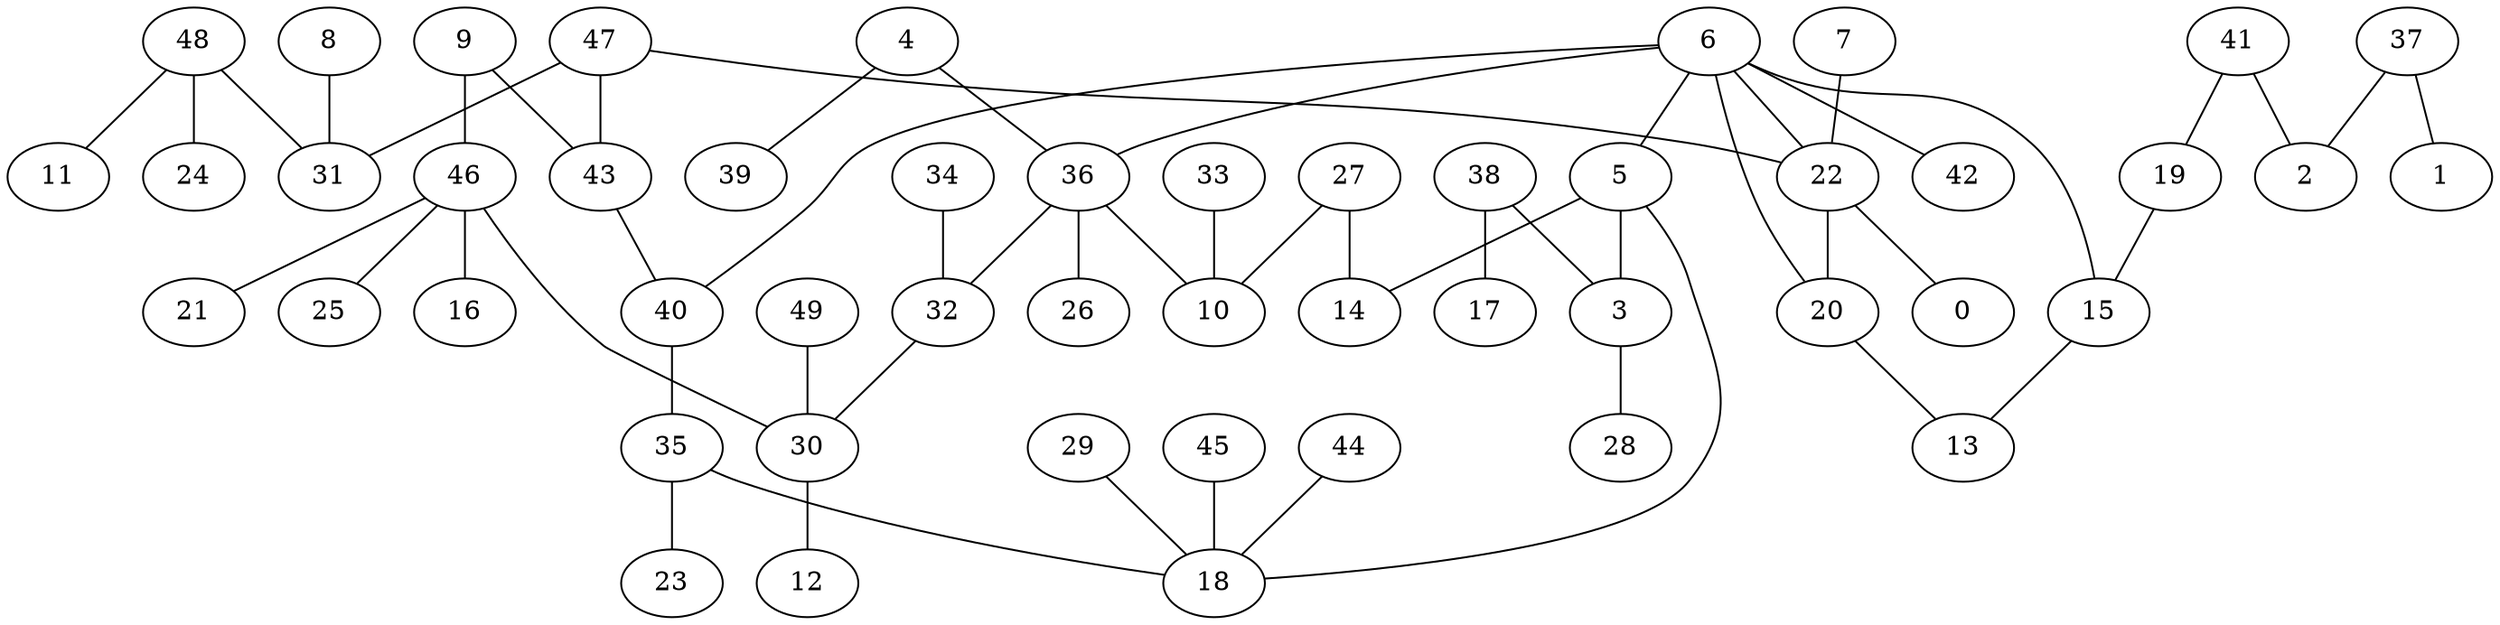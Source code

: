 digraph GG_graph {

subgraph G_graph {
edge [color = black]
"8" -> "31" [dir = none]
"29" -> "18" [dir = none]
"9" -> "43" [dir = none]
"9" -> "46" [dir = none]
"49" -> "30" [dir = none]
"33" -> "10" [dir = none]
"38" -> "17" [dir = none]
"38" -> "3" [dir = none]
"27" -> "10" [dir = none]
"35" -> "23" [dir = none]
"35" -> "18" [dir = none]
"15" -> "13" [dir = none]
"48" -> "24" [dir = none]
"48" -> "11" [dir = none]
"48" -> "31" [dir = none]
"5" -> "14" [dir = none]
"5" -> "3" [dir = none]
"5" -> "18" [dir = none]
"19" -> "15" [dir = none]
"22" -> "0" [dir = none]
"40" -> "35" [dir = none]
"36" -> "10" [dir = none]
"36" -> "26" [dir = none]
"36" -> "32" [dir = none]
"20" -> "13" [dir = none]
"4" -> "36" [dir = none]
"4" -> "39" [dir = none]
"47" -> "31" [dir = none]
"47" -> "22" [dir = none]
"45" -> "18" [dir = none]
"6" -> "42" [dir = none]
"6" -> "15" [dir = none]
"6" -> "5" [dir = none]
"6" -> "22" [dir = none]
"6" -> "36" [dir = none]
"3" -> "28" [dir = none]
"30" -> "12" [dir = none]
"32" -> "30" [dir = none]
"34" -> "32" [dir = none]
"37" -> "1" [dir = none]
"37" -> "2" [dir = none]
"41" -> "2" [dir = none]
"41" -> "19" [dir = none]
"7" -> "22" [dir = none]
"44" -> "18" [dir = none]
"46" -> "21" [dir = none]
"46" -> "25" [dir = none]
"46" -> "16" [dir = none]
"46" -> "30" [dir = none]
"6" -> "40" [dir = none]
"27" -> "14" [dir = none]
"43" -> "40" [dir = none]
"22" -> "20" [dir = none]
"47" -> "43" [dir = none]
"6" -> "20" [dir = none]
}

}
